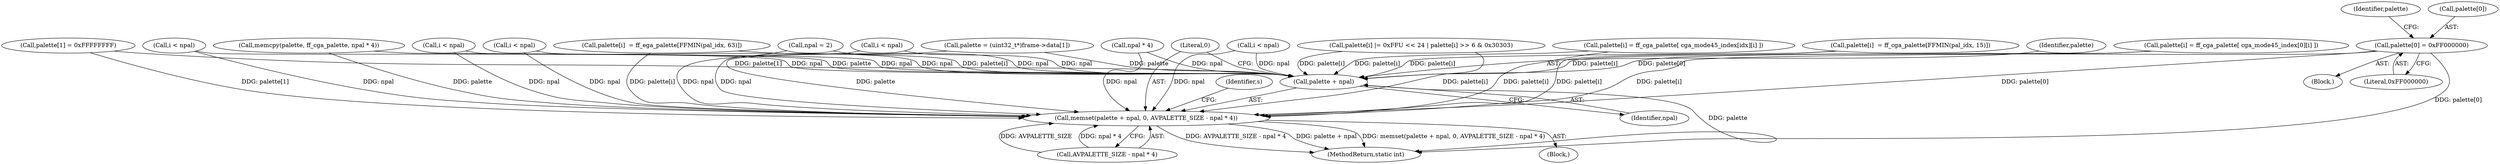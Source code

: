 digraph "0_FFmpeg_8c2ea3030af7b40a3c4275696fb5c76cdb80950a@pointer" {
"1000586" [label="(Call,palette[0] = 0xFF000000)"];
"1000636" [label="(Call,memset(palette + npal, 0, AVPALETTE_SIZE - npal * 4))"];
"1000637" [label="(Call,palette + npal)"];
"1000633" [label="(Call,npal * 4)"];
"1000500" [label="(Call,i < npal)"];
"1000586" [label="(Call,palette[0] = 0xFF000000)"];
"1000436" [label="(Call,palette[i] = ff_cga_palette[ cga_mode45_index[idx][i] ])"];
"1000636" [label="(Call,memset(palette + npal, 0, AVPALETTE_SIZE - npal * 4))"];
"1000609" [label="(Call,i < npal)"];
"1000591" [label="(Call,palette[1] = 0xFFFFFFFF)"];
"1000462" [label="(Call,i < npal)"];
"1000105" [label="(Block,)"];
"1000630" [label="(Call,memcpy(palette, ff_cga_palette, npal * 4))"];
"1000639" [label="(Identifier,npal)"];
"1000544" [label="(Call,i < npal)"];
"1000431" [label="(Call,i < npal)"];
"1000637" [label="(Call,palette + npal)"];
"1000514" [label="(Call,palette[i]  = ff_ega_palette[FFMIN(pal_idx, 63)])"];
"1000583" [label="(Call,npal = 2)"];
"1000593" [label="(Identifier,palette)"];
"1000390" [label="(Call,palette = (uint32_t*)frame->data[1])"];
"1000641" [label="(Call,AVPALETTE_SIZE - npal * 4)"];
"1000638" [label="(Identifier,palette)"];
"1000587" [label="(Call,palette[0])"];
"1000582" [label="(Block,)"];
"1000931" [label="(MethodReturn,static int)"];
"1000640" [label="(Literal,0)"];
"1000649" [label="(Identifier,s)"];
"1000561" [label="(Call,palette[i] |= 0xFFU << 24 | palette[i] >> 6 & 0x30303)"];
"1000476" [label="(Call,palette[i]  = ff_cga_palette[FFMIN(pal_idx, 15)])"];
"1000590" [label="(Literal,0xFF000000)"];
"1000614" [label="(Call,palette[i] = ff_cga_palette[ cga_mode45_index[0][i] ])"];
"1000586" -> "1000582"  [label="AST: "];
"1000586" -> "1000590"  [label="CFG: "];
"1000587" -> "1000586"  [label="AST: "];
"1000590" -> "1000586"  [label="AST: "];
"1000593" -> "1000586"  [label="CFG: "];
"1000586" -> "1000931"  [label="DDG: palette[0]"];
"1000586" -> "1000636"  [label="DDG: palette[0]"];
"1000586" -> "1000637"  [label="DDG: palette[0]"];
"1000636" -> "1000105"  [label="AST: "];
"1000636" -> "1000641"  [label="CFG: "];
"1000637" -> "1000636"  [label="AST: "];
"1000640" -> "1000636"  [label="AST: "];
"1000641" -> "1000636"  [label="AST: "];
"1000649" -> "1000636"  [label="CFG: "];
"1000636" -> "1000931"  [label="DDG: AVPALETTE_SIZE - npal * 4"];
"1000636" -> "1000931"  [label="DDG: palette + npal"];
"1000636" -> "1000931"  [label="DDG: memset(palette + npal, 0, AVPALETTE_SIZE - npal * 4)"];
"1000436" -> "1000636"  [label="DDG: palette[i]"];
"1000561" -> "1000636"  [label="DDG: palette[i]"];
"1000630" -> "1000636"  [label="DDG: palette"];
"1000591" -> "1000636"  [label="DDG: palette[1]"];
"1000514" -> "1000636"  [label="DDG: palette[i]"];
"1000390" -> "1000636"  [label="DDG: palette"];
"1000614" -> "1000636"  [label="DDG: palette[i]"];
"1000476" -> "1000636"  [label="DDG: palette[i]"];
"1000544" -> "1000636"  [label="DDG: npal"];
"1000583" -> "1000636"  [label="DDG: npal"];
"1000609" -> "1000636"  [label="DDG: npal"];
"1000500" -> "1000636"  [label="DDG: npal"];
"1000633" -> "1000636"  [label="DDG: npal"];
"1000431" -> "1000636"  [label="DDG: npal"];
"1000462" -> "1000636"  [label="DDG: npal"];
"1000641" -> "1000636"  [label="DDG: AVPALETTE_SIZE"];
"1000641" -> "1000636"  [label="DDG: npal * 4"];
"1000637" -> "1000639"  [label="CFG: "];
"1000638" -> "1000637"  [label="AST: "];
"1000639" -> "1000637"  [label="AST: "];
"1000640" -> "1000637"  [label="CFG: "];
"1000637" -> "1000931"  [label="DDG: palette"];
"1000436" -> "1000637"  [label="DDG: palette[i]"];
"1000561" -> "1000637"  [label="DDG: palette[i]"];
"1000630" -> "1000637"  [label="DDG: palette"];
"1000591" -> "1000637"  [label="DDG: palette[1]"];
"1000514" -> "1000637"  [label="DDG: palette[i]"];
"1000390" -> "1000637"  [label="DDG: palette"];
"1000614" -> "1000637"  [label="DDG: palette[i]"];
"1000476" -> "1000637"  [label="DDG: palette[i]"];
"1000544" -> "1000637"  [label="DDG: npal"];
"1000583" -> "1000637"  [label="DDG: npal"];
"1000609" -> "1000637"  [label="DDG: npal"];
"1000500" -> "1000637"  [label="DDG: npal"];
"1000633" -> "1000637"  [label="DDG: npal"];
"1000431" -> "1000637"  [label="DDG: npal"];
"1000462" -> "1000637"  [label="DDG: npal"];
}
